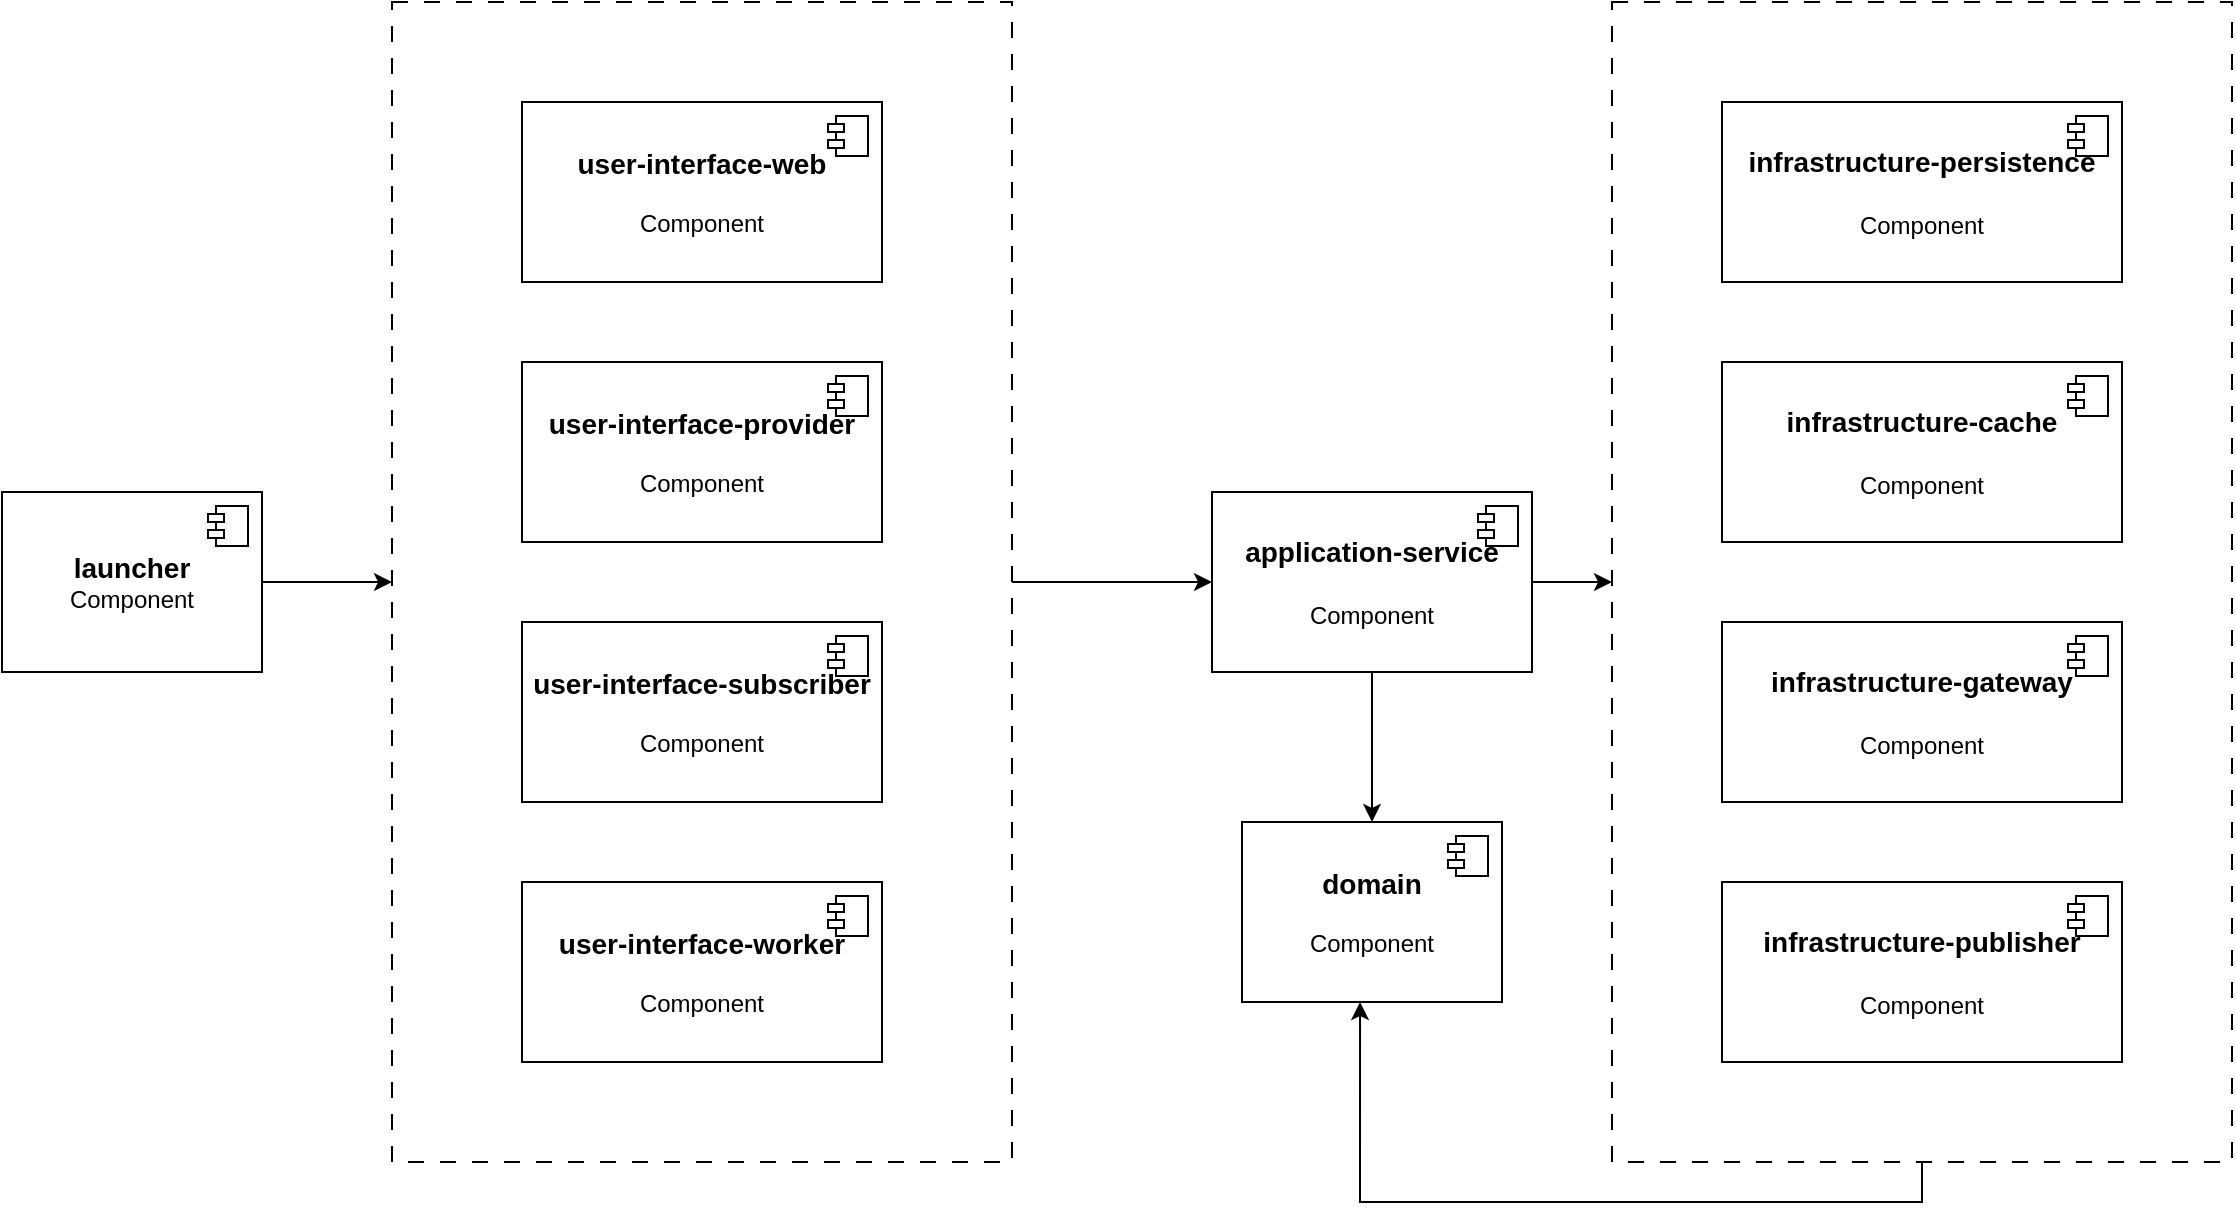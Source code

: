 <mxfile version="26.1.0">
  <diagram name="第 1 页" id="WEVsxDl_lPedR6Gp7m13">
    <mxGraphModel dx="1026" dy="650" grid="1" gridSize="10" guides="1" tooltips="1" connect="1" arrows="1" fold="1" page="0" pageScale="1" pageWidth="827" pageHeight="1169" math="0" shadow="0">
      <root>
        <mxCell id="0" />
        <mxCell id="1" parent="0" />
        <mxCell id="cf5Hu1HwBuPEVgfERSGL-31" value="" style="rounded=0;whiteSpace=wrap;html=1;fillColor=none;dashed=1;dashPattern=8 8;" parent="1" vertex="1">
          <mxGeometry x="805" y="220" width="310" height="580" as="geometry" />
        </mxCell>
        <mxCell id="cf5Hu1HwBuPEVgfERSGL-36" value="" style="edgeStyle=orthogonalEdgeStyle;rounded=0;orthogonalLoop=1;jettySize=auto;html=1;" parent="1" source="cf5Hu1HwBuPEVgfERSGL-30" target="cf5Hu1HwBuPEVgfERSGL-14" edge="1">
          <mxGeometry relative="1" as="geometry" />
        </mxCell>
        <mxCell id="cf5Hu1HwBuPEVgfERSGL-30" value="" style="rounded=0;whiteSpace=wrap;html=1;fillColor=none;dashed=1;dashPattern=8 8;" parent="1" vertex="1">
          <mxGeometry x="195" y="220" width="310" height="580" as="geometry" />
        </mxCell>
        <mxCell id="cf5Hu1HwBuPEVgfERSGL-35" value="" style="edgeStyle=orthogonalEdgeStyle;rounded=0;orthogonalLoop=1;jettySize=auto;html=1;" parent="1" source="cf5Hu1HwBuPEVgfERSGL-1" target="cf5Hu1HwBuPEVgfERSGL-30" edge="1">
          <mxGeometry relative="1" as="geometry" />
        </mxCell>
        <mxCell id="cf5Hu1HwBuPEVgfERSGL-1" value="&lt;div&gt;&lt;b&gt;&lt;font style=&quot;font-size: 14px;&quot;&gt;launcher&lt;/font&gt;&lt;/b&gt;&lt;/div&gt;Component" style="html=1;dropTarget=0;whiteSpace=wrap;" parent="1" vertex="1">
          <mxGeometry y="465" width="130" height="90" as="geometry" />
        </mxCell>
        <mxCell id="cf5Hu1HwBuPEVgfERSGL-2" value="" style="shape=module;jettyWidth=8;jettyHeight=4;" parent="cf5Hu1HwBuPEVgfERSGL-1" vertex="1">
          <mxGeometry x="1" width="20" height="20" relative="1" as="geometry">
            <mxPoint x="-27" y="7" as="offset" />
          </mxGeometry>
        </mxCell>
        <mxCell id="cf5Hu1HwBuPEVgfERSGL-3" value="&lt;div&gt;&lt;b&gt;&lt;font style=&quot;font-size: 14px;&quot;&gt;user-interface-web&lt;/font&gt;&lt;/b&gt;&lt;/div&gt;&lt;div&gt;&lt;b&gt;&lt;br&gt;&lt;/b&gt;&lt;/div&gt;Component" style="html=1;dropTarget=0;whiteSpace=wrap;" parent="1" vertex="1">
          <mxGeometry x="260" y="270" width="180" height="90" as="geometry" />
        </mxCell>
        <mxCell id="cf5Hu1HwBuPEVgfERSGL-4" value="" style="shape=module;jettyWidth=8;jettyHeight=4;" parent="cf5Hu1HwBuPEVgfERSGL-3" vertex="1">
          <mxGeometry x="1" width="20" height="20" relative="1" as="geometry">
            <mxPoint x="-27" y="7" as="offset" />
          </mxGeometry>
        </mxCell>
        <mxCell id="cf5Hu1HwBuPEVgfERSGL-5" value="&lt;div&gt;&lt;b&gt;&lt;font style=&quot;font-size: 14px;&quot;&gt;user-interface-provider&lt;/font&gt;&lt;/b&gt;&lt;/div&gt;&lt;div&gt;&lt;b&gt;&lt;br&gt;&lt;/b&gt;&lt;/div&gt;Component" style="html=1;dropTarget=0;whiteSpace=wrap;" parent="1" vertex="1">
          <mxGeometry x="260" y="400" width="180" height="90" as="geometry" />
        </mxCell>
        <mxCell id="cf5Hu1HwBuPEVgfERSGL-6" value="" style="shape=module;jettyWidth=8;jettyHeight=4;" parent="cf5Hu1HwBuPEVgfERSGL-5" vertex="1">
          <mxGeometry x="1" width="20" height="20" relative="1" as="geometry">
            <mxPoint x="-27" y="7" as="offset" />
          </mxGeometry>
        </mxCell>
        <mxCell id="cf5Hu1HwBuPEVgfERSGL-7" value="&lt;div&gt;&lt;b&gt;&lt;font style=&quot;font-size: 14px;&quot;&gt;user-interface-subscriber&lt;/font&gt;&lt;/b&gt;&lt;/div&gt;&lt;div&gt;&lt;b&gt;&lt;br&gt;&lt;/b&gt;&lt;/div&gt;Component" style="html=1;dropTarget=0;whiteSpace=wrap;" parent="1" vertex="1">
          <mxGeometry x="260" y="530" width="180" height="90" as="geometry" />
        </mxCell>
        <mxCell id="cf5Hu1HwBuPEVgfERSGL-8" value="" style="shape=module;jettyWidth=8;jettyHeight=4;" parent="cf5Hu1HwBuPEVgfERSGL-7" vertex="1">
          <mxGeometry x="1" width="20" height="20" relative="1" as="geometry">
            <mxPoint x="-27" y="7" as="offset" />
          </mxGeometry>
        </mxCell>
        <mxCell id="cf5Hu1HwBuPEVgfERSGL-9" value="&lt;div&gt;&lt;b&gt;&lt;font style=&quot;font-size: 14px;&quot;&gt;user-interface-worker&lt;/font&gt;&lt;/b&gt;&lt;/div&gt;&lt;div&gt;&lt;b&gt;&lt;br&gt;&lt;/b&gt;&lt;/div&gt;Component" style="html=1;dropTarget=0;whiteSpace=wrap;" parent="1" vertex="1">
          <mxGeometry x="260" y="660" width="180" height="90" as="geometry" />
        </mxCell>
        <mxCell id="cf5Hu1HwBuPEVgfERSGL-10" value="" style="shape=module;jettyWidth=8;jettyHeight=4;" parent="cf5Hu1HwBuPEVgfERSGL-9" vertex="1">
          <mxGeometry x="1" width="20" height="20" relative="1" as="geometry">
            <mxPoint x="-27" y="7" as="offset" />
          </mxGeometry>
        </mxCell>
        <mxCell id="cf5Hu1HwBuPEVgfERSGL-37" value="" style="edgeStyle=orthogonalEdgeStyle;rounded=0;orthogonalLoop=1;jettySize=auto;html=1;" parent="1" source="cf5Hu1HwBuPEVgfERSGL-14" target="cf5Hu1HwBuPEVgfERSGL-31" edge="1">
          <mxGeometry relative="1" as="geometry" />
        </mxCell>
        <mxCell id="cf5Hu1HwBuPEVgfERSGL-39" style="edgeStyle=orthogonalEdgeStyle;rounded=0;orthogonalLoop=1;jettySize=auto;html=1;entryX=0.5;entryY=0;entryDx=0;entryDy=0;" parent="1" source="cf5Hu1HwBuPEVgfERSGL-14" target="cf5Hu1HwBuPEVgfERSGL-16" edge="1">
          <mxGeometry relative="1" as="geometry" />
        </mxCell>
        <mxCell id="cf5Hu1HwBuPEVgfERSGL-14" value="&lt;div&gt;&lt;span style=&quot;font-size: 14px;&quot;&gt;&lt;b&gt;application-service&lt;/b&gt;&lt;/span&gt;&lt;/div&gt;&lt;div&gt;&lt;span style=&quot;font-size: 14px;&quot;&gt;&lt;b&gt;&lt;br&gt;&lt;/b&gt;&lt;/span&gt;&lt;/div&gt;Component" style="html=1;dropTarget=0;whiteSpace=wrap;" parent="1" vertex="1">
          <mxGeometry x="605" y="465" width="160" height="90" as="geometry" />
        </mxCell>
        <mxCell id="cf5Hu1HwBuPEVgfERSGL-15" value="" style="shape=module;jettyWidth=8;jettyHeight=4;" parent="cf5Hu1HwBuPEVgfERSGL-14" vertex="1">
          <mxGeometry x="1" width="20" height="20" relative="1" as="geometry">
            <mxPoint x="-27" y="7" as="offset" />
          </mxGeometry>
        </mxCell>
        <mxCell id="cf5Hu1HwBuPEVgfERSGL-16" value="&lt;div&gt;&lt;b&gt;&lt;font style=&quot;font-size: 14px;&quot;&gt;domain&lt;/font&gt;&lt;/b&gt;&lt;/div&gt;&lt;div&gt;&lt;b&gt;&lt;br&gt;&lt;/b&gt;&lt;/div&gt;Component" style="html=1;dropTarget=0;whiteSpace=wrap;" parent="1" vertex="1">
          <mxGeometry x="620" y="630" width="130" height="90" as="geometry" />
        </mxCell>
        <mxCell id="cf5Hu1HwBuPEVgfERSGL-17" value="" style="shape=module;jettyWidth=8;jettyHeight=4;" parent="cf5Hu1HwBuPEVgfERSGL-16" vertex="1">
          <mxGeometry x="1" width="20" height="20" relative="1" as="geometry">
            <mxPoint x="-27" y="7" as="offset" />
          </mxGeometry>
        </mxCell>
        <mxCell id="cf5Hu1HwBuPEVgfERSGL-20" value="&lt;div&gt;&lt;span style=&quot;font-size: 14px;&quot;&gt;&lt;b&gt;infrastructure-persistence&lt;/b&gt;&lt;/span&gt;&lt;/div&gt;&lt;div&gt;&lt;span style=&quot;font-size: 14px;&quot;&gt;&lt;b&gt;&lt;br&gt;&lt;/b&gt;&lt;/span&gt;&lt;/div&gt;Component" style="html=1;dropTarget=0;whiteSpace=wrap;" parent="1" vertex="1">
          <mxGeometry x="860" y="270" width="200" height="90" as="geometry" />
        </mxCell>
        <mxCell id="cf5Hu1HwBuPEVgfERSGL-21" value="" style="shape=module;jettyWidth=8;jettyHeight=4;" parent="cf5Hu1HwBuPEVgfERSGL-20" vertex="1">
          <mxGeometry x="1" width="20" height="20" relative="1" as="geometry">
            <mxPoint x="-27" y="7" as="offset" />
          </mxGeometry>
        </mxCell>
        <mxCell id="cf5Hu1HwBuPEVgfERSGL-24" value="&lt;div&gt;&lt;span style=&quot;font-size: 14px;&quot;&gt;&lt;b&gt;infrastructure-gateway&lt;/b&gt;&lt;/span&gt;&lt;/div&gt;&lt;div&gt;&lt;span style=&quot;font-size: 14px;&quot;&gt;&lt;b&gt;&lt;br&gt;&lt;/b&gt;&lt;/span&gt;&lt;/div&gt;Component" style="html=1;dropTarget=0;whiteSpace=wrap;" parent="1" vertex="1">
          <mxGeometry x="860" y="530" width="200" height="90" as="geometry" />
        </mxCell>
        <mxCell id="cf5Hu1HwBuPEVgfERSGL-25" value="" style="shape=module;jettyWidth=8;jettyHeight=4;" parent="cf5Hu1HwBuPEVgfERSGL-24" vertex="1">
          <mxGeometry x="1" width="20" height="20" relative="1" as="geometry">
            <mxPoint x="-27" y="7" as="offset" />
          </mxGeometry>
        </mxCell>
        <mxCell id="cf5Hu1HwBuPEVgfERSGL-26" value="&lt;div&gt;&lt;span style=&quot;font-size: 14px;&quot;&gt;&lt;b&gt;infrastructure-cache&lt;/b&gt;&lt;/span&gt;&lt;/div&gt;&lt;div&gt;&lt;span style=&quot;font-size: 14px;&quot;&gt;&lt;b&gt;&lt;br&gt;&lt;/b&gt;&lt;/span&gt;&lt;/div&gt;Component" style="html=1;dropTarget=0;whiteSpace=wrap;" parent="1" vertex="1">
          <mxGeometry x="860" y="400" width="200" height="90" as="geometry" />
        </mxCell>
        <mxCell id="cf5Hu1HwBuPEVgfERSGL-27" value="" style="shape=module;jettyWidth=8;jettyHeight=4;" parent="cf5Hu1HwBuPEVgfERSGL-26" vertex="1">
          <mxGeometry x="1" width="20" height="20" relative="1" as="geometry">
            <mxPoint x="-27" y="7" as="offset" />
          </mxGeometry>
        </mxCell>
        <mxCell id="cf5Hu1HwBuPEVgfERSGL-28" value="&lt;div&gt;&lt;span style=&quot;font-size: 14px;&quot;&gt;&lt;b&gt;infrastructure-publisher&lt;/b&gt;&lt;/span&gt;&lt;/div&gt;&lt;div&gt;&lt;span style=&quot;font-size: 14px;&quot;&gt;&lt;b&gt;&lt;br&gt;&lt;/b&gt;&lt;/span&gt;&lt;/div&gt;Component" style="html=1;dropTarget=0;whiteSpace=wrap;" parent="1" vertex="1">
          <mxGeometry x="860" y="660" width="200" height="90" as="geometry" />
        </mxCell>
        <mxCell id="cf5Hu1HwBuPEVgfERSGL-29" value="" style="shape=module;jettyWidth=8;jettyHeight=4;" parent="cf5Hu1HwBuPEVgfERSGL-28" vertex="1">
          <mxGeometry x="1" width="20" height="20" relative="1" as="geometry">
            <mxPoint x="-27" y="7" as="offset" />
          </mxGeometry>
        </mxCell>
        <mxCell id="cf5Hu1HwBuPEVgfERSGL-40" style="edgeStyle=orthogonalEdgeStyle;rounded=0;orthogonalLoop=1;jettySize=auto;html=1;entryX=0.454;entryY=1;entryDx=0;entryDy=0;entryPerimeter=0;" parent="1" source="cf5Hu1HwBuPEVgfERSGL-31" target="cf5Hu1HwBuPEVgfERSGL-16" edge="1">
          <mxGeometry relative="1" as="geometry">
            <Array as="points">
              <mxPoint x="960" y="820" />
              <mxPoint x="679" y="820" />
            </Array>
          </mxGeometry>
        </mxCell>
      </root>
    </mxGraphModel>
  </diagram>
</mxfile>
